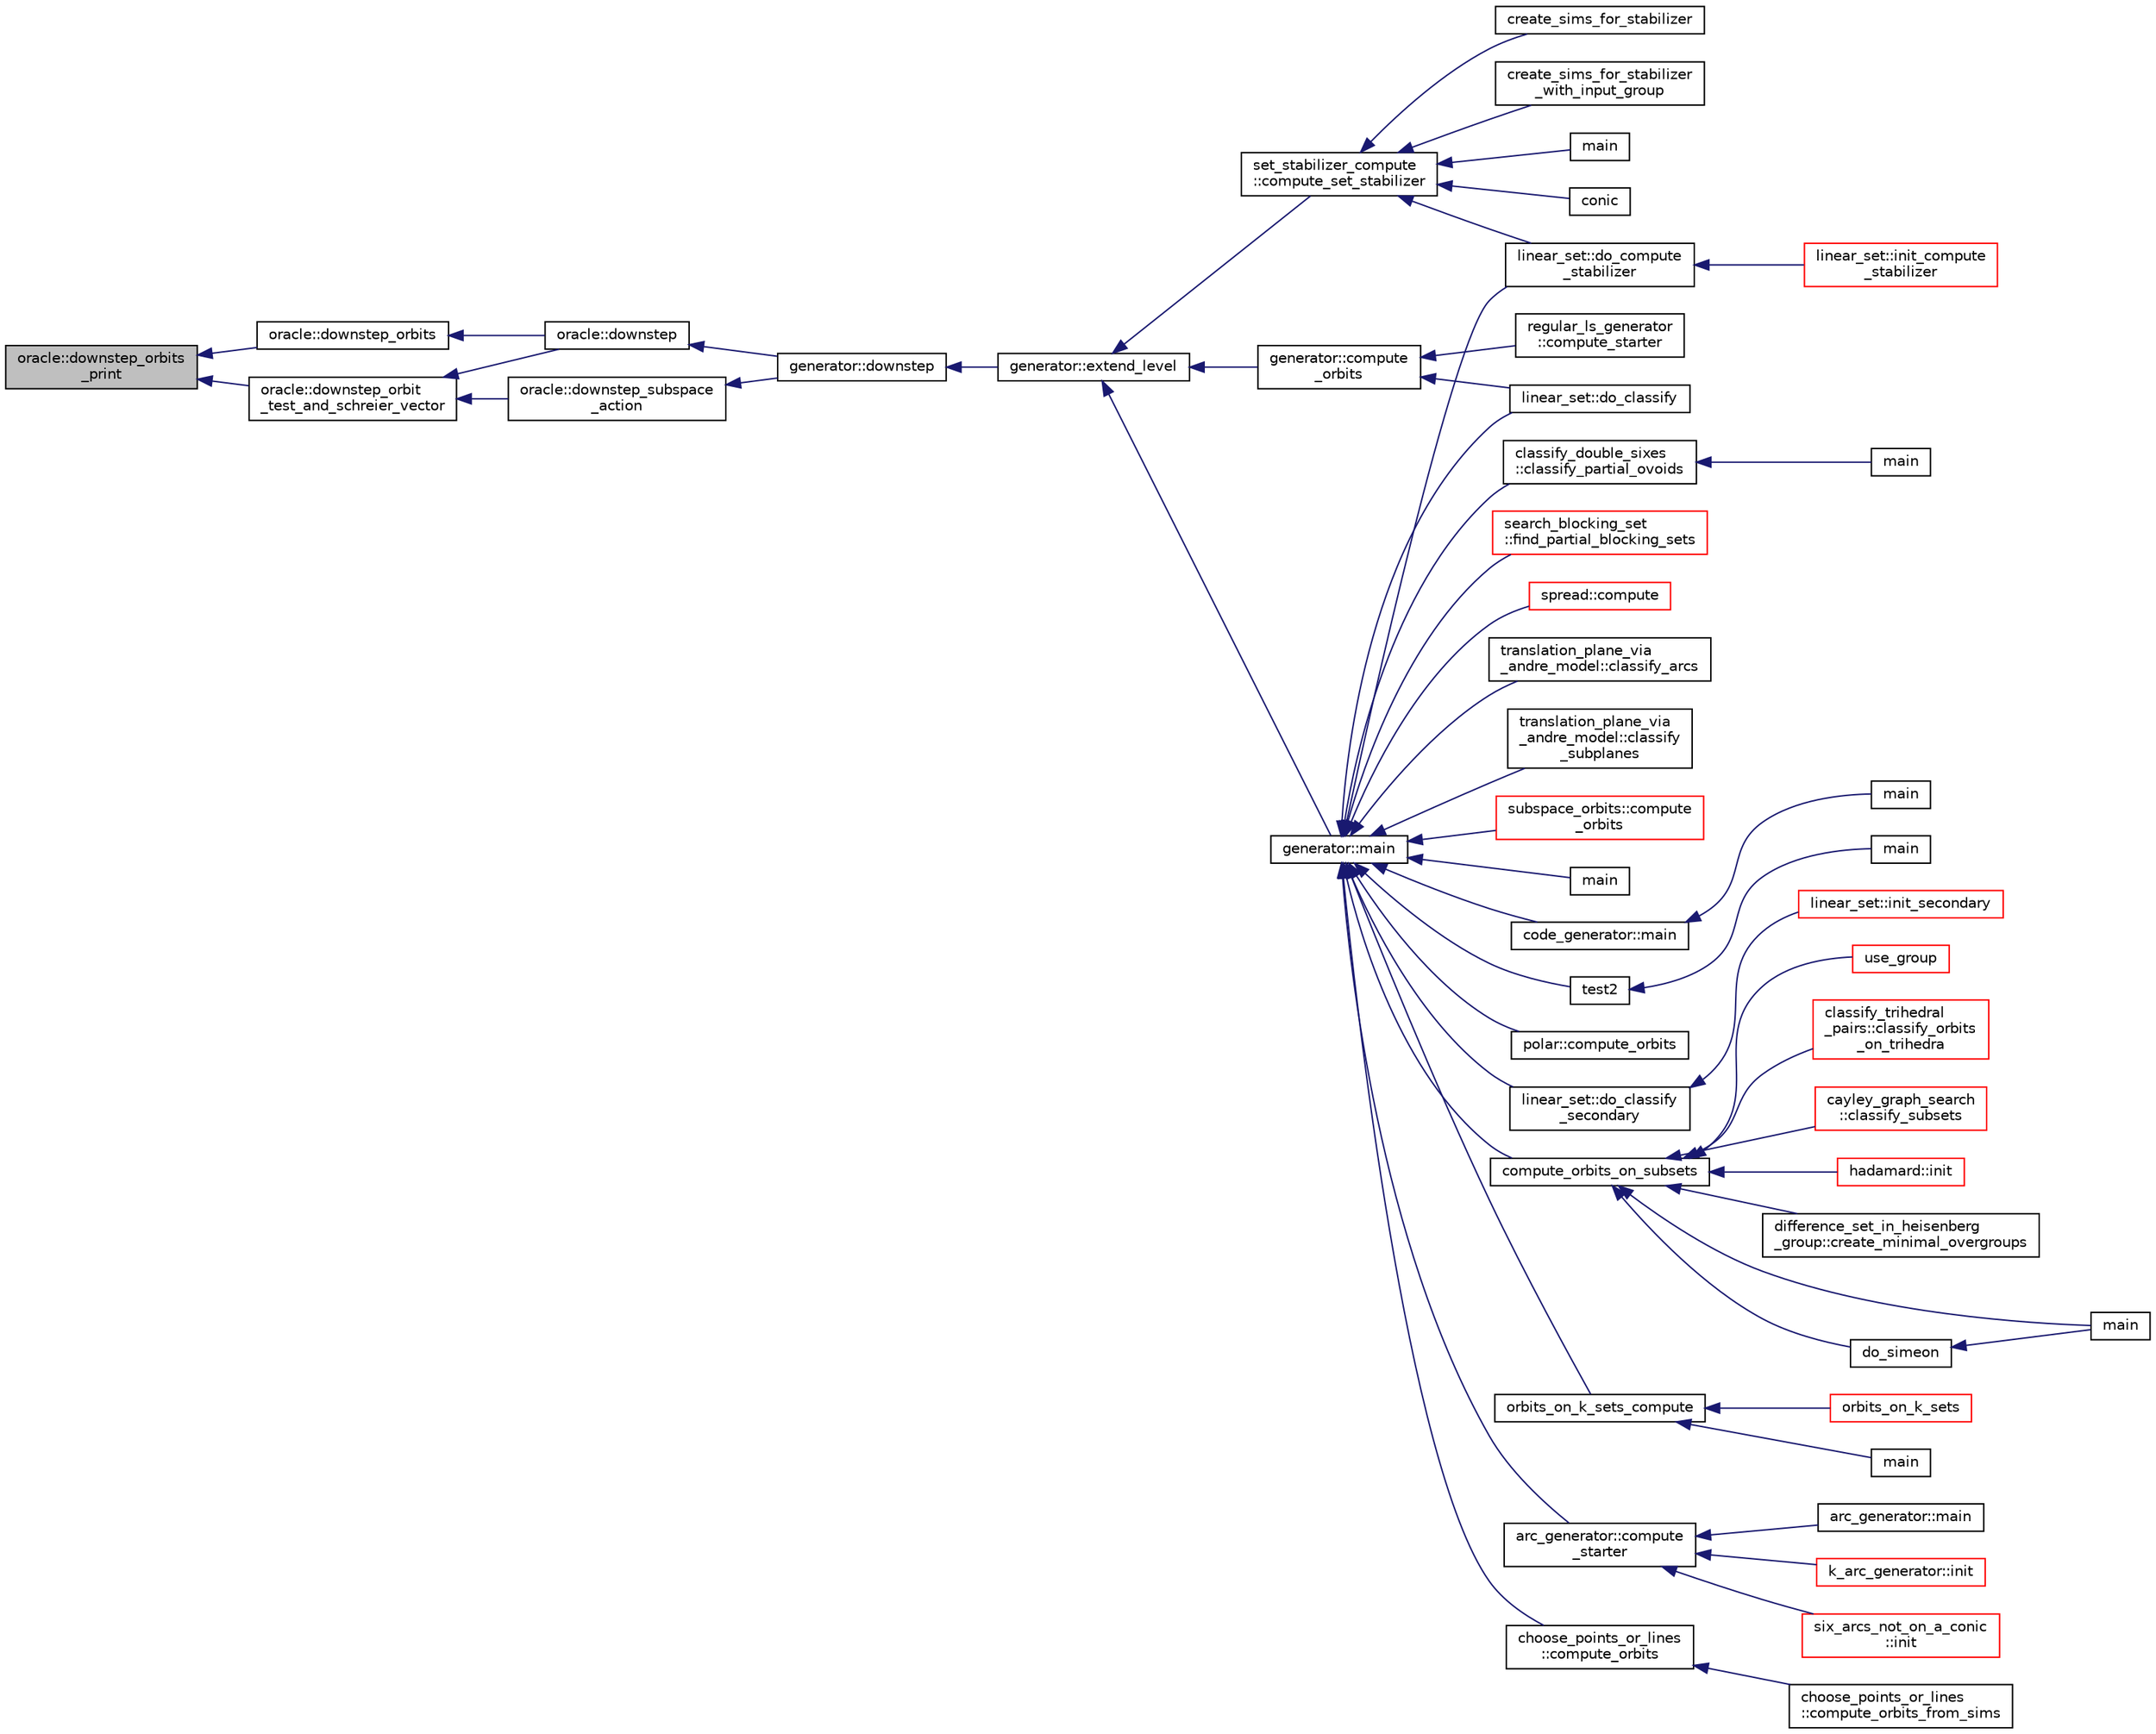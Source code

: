 digraph "oracle::downstep_orbits_print"
{
  edge [fontname="Helvetica",fontsize="10",labelfontname="Helvetica",labelfontsize="10"];
  node [fontname="Helvetica",fontsize="10",shape=record];
  rankdir="LR";
  Node4036 [label="oracle::downstep_orbits\l_print",height=0.2,width=0.4,color="black", fillcolor="grey75", style="filled", fontcolor="black"];
  Node4036 -> Node4037 [dir="back",color="midnightblue",fontsize="10",style="solid",fontname="Helvetica"];
  Node4037 [label="oracle::downstep_orbits",height=0.2,width=0.4,color="black", fillcolor="white", style="filled",URL="$d7/da7/classoracle.html#a65ea623f3a7b2e3dba4e29638207bc53"];
  Node4037 -> Node4038 [dir="back",color="midnightblue",fontsize="10",style="solid",fontname="Helvetica"];
  Node4038 [label="oracle::downstep",height=0.2,width=0.4,color="black", fillcolor="white", style="filled",URL="$d7/da7/classoracle.html#a4fbc6710b45e5af5c2fb5bc3aa6d3bb1"];
  Node4038 -> Node4039 [dir="back",color="midnightblue",fontsize="10",style="solid",fontname="Helvetica"];
  Node4039 [label="generator::downstep",height=0.2,width=0.4,color="black", fillcolor="white", style="filled",URL="$d7/d73/classgenerator.html#ad90bc284af0b5f5beae960a0bd7a5b43"];
  Node4039 -> Node4040 [dir="back",color="midnightblue",fontsize="10",style="solid",fontname="Helvetica"];
  Node4040 [label="generator::extend_level",height=0.2,width=0.4,color="black", fillcolor="white", style="filled",URL="$d7/d73/classgenerator.html#a91b84d80ccec0cd2136bc221c30e0f8e"];
  Node4040 -> Node4041 [dir="back",color="midnightblue",fontsize="10",style="solid",fontname="Helvetica"];
  Node4041 [label="set_stabilizer_compute\l::compute_set_stabilizer",height=0.2,width=0.4,color="black", fillcolor="white", style="filled",URL="$d8/dc6/classset__stabilizer__compute.html#ad4f92074322e98c7cd0ed5d4f8486b76"];
  Node4041 -> Node4042 [dir="back",color="midnightblue",fontsize="10",style="solid",fontname="Helvetica"];
  Node4042 [label="main",height=0.2,width=0.4,color="black", fillcolor="white", style="filled",URL="$db/d67/test__hyperoval_8_c.html#a3c04138a5bfe5d72780bb7e82a18e627"];
  Node4041 -> Node4043 [dir="back",color="midnightblue",fontsize="10",style="solid",fontname="Helvetica"];
  Node4043 [label="conic",height=0.2,width=0.4,color="black", fillcolor="white", style="filled",URL="$d4/de8/conic_8_c.html#a96def9474b981a9d5831a9b48d85d652"];
  Node4041 -> Node4044 [dir="back",color="midnightblue",fontsize="10",style="solid",fontname="Helvetica"];
  Node4044 [label="linear_set::do_compute\l_stabilizer",height=0.2,width=0.4,color="black", fillcolor="white", style="filled",URL="$dd/d86/classlinear__set.html#ae8f58ded28fb5370f4459cca42b7463b"];
  Node4044 -> Node4045 [dir="back",color="midnightblue",fontsize="10",style="solid",fontname="Helvetica"];
  Node4045 [label="linear_set::init_compute\l_stabilizer",height=0.2,width=0.4,color="red", fillcolor="white", style="filled",URL="$dd/d86/classlinear__set.html#a0cc3eaec1896fdc977b62e94623b055b"];
  Node4041 -> Node4047 [dir="back",color="midnightblue",fontsize="10",style="solid",fontname="Helvetica"];
  Node4047 [label="create_sims_for_stabilizer",height=0.2,width=0.4,color="black", fillcolor="white", style="filled",URL="$d0/d76/tl__algebra__and__number__theory_8h.html#af2c67d225072549409be710ac3cd30f8"];
  Node4041 -> Node4048 [dir="back",color="midnightblue",fontsize="10",style="solid",fontname="Helvetica"];
  Node4048 [label="create_sims_for_stabilizer\l_with_input_group",height=0.2,width=0.4,color="black", fillcolor="white", style="filled",URL="$d0/d76/tl__algebra__and__number__theory_8h.html#af5482567a8d6ba5c2fe593bf6f7f9a0f"];
  Node4040 -> Node4049 [dir="back",color="midnightblue",fontsize="10",style="solid",fontname="Helvetica"];
  Node4049 [label="generator::compute\l_orbits",height=0.2,width=0.4,color="black", fillcolor="white", style="filled",URL="$d7/d73/classgenerator.html#a23989bc20ecaaed39c4119c758367f40"];
  Node4049 -> Node4050 [dir="back",color="midnightblue",fontsize="10",style="solid",fontname="Helvetica"];
  Node4050 [label="regular_ls_generator\l::compute_starter",height=0.2,width=0.4,color="black", fillcolor="white", style="filled",URL="$d2/dd8/classregular__ls__generator.html#aa38907741058694a73194b02ceb4a53d"];
  Node4049 -> Node4051 [dir="back",color="midnightblue",fontsize="10",style="solid",fontname="Helvetica"];
  Node4051 [label="linear_set::do_classify",height=0.2,width=0.4,color="black", fillcolor="white", style="filled",URL="$dd/d86/classlinear__set.html#a3eb2dbce7fa8b71901dfc12f288ddd0c"];
  Node4040 -> Node4052 [dir="back",color="midnightblue",fontsize="10",style="solid",fontname="Helvetica"];
  Node4052 [label="generator::main",height=0.2,width=0.4,color="black", fillcolor="white", style="filled",URL="$d7/d73/classgenerator.html#a01abff8e9f231bf0d82e2e8e0061f242"];
  Node4052 -> Node4053 [dir="back",color="midnightblue",fontsize="10",style="solid",fontname="Helvetica"];
  Node4053 [label="main",height=0.2,width=0.4,color="black", fillcolor="white", style="filled",URL="$d2/d11/codes_8h.html#a217dbf8b442f20279ea00b898af96f52"];
  Node4052 -> Node4054 [dir="back",color="midnightblue",fontsize="10",style="solid",fontname="Helvetica"];
  Node4054 [label="code_generator::main",height=0.2,width=0.4,color="black", fillcolor="white", style="filled",URL="$db/d37/classcode__generator.html#ab3cf3a306e4032c2b471ac95321c599f"];
  Node4054 -> Node4055 [dir="back",color="midnightblue",fontsize="10",style="solid",fontname="Helvetica"];
  Node4055 [label="main",height=0.2,width=0.4,color="black", fillcolor="white", style="filled",URL="$d4/d4f/codes_8_c.html#a217dbf8b442f20279ea00b898af96f52"];
  Node4052 -> Node4056 [dir="back",color="midnightblue",fontsize="10",style="solid",fontname="Helvetica"];
  Node4056 [label="test2",height=0.2,width=0.4,color="black", fillcolor="white", style="filled",URL="$d9/db0/factor__space_8_c.html#a39d73a812e5fd8f1bc111e948368cb10"];
  Node4056 -> Node4057 [dir="back",color="midnightblue",fontsize="10",style="solid",fontname="Helvetica"];
  Node4057 [label="main",height=0.2,width=0.4,color="black", fillcolor="white", style="filled",URL="$d9/db0/factor__space_8_c.html#a3c04138a5bfe5d72780bb7e82a18e627"];
  Node4052 -> Node4058 [dir="back",color="midnightblue",fontsize="10",style="solid",fontname="Helvetica"];
  Node4058 [label="polar::compute_orbits",height=0.2,width=0.4,color="black", fillcolor="white", style="filled",URL="$da/d1c/classpolar.html#ac4c3c4f95d14c74ff4a3ec3f3479a1da"];
  Node4052 -> Node4051 [dir="back",color="midnightblue",fontsize="10",style="solid",fontname="Helvetica"];
  Node4052 -> Node4059 [dir="back",color="midnightblue",fontsize="10",style="solid",fontname="Helvetica"];
  Node4059 [label="linear_set::do_classify\l_secondary",height=0.2,width=0.4,color="black", fillcolor="white", style="filled",URL="$dd/d86/classlinear__set.html#a47eb7f9995f3343abd3bdfbf9a9a9162"];
  Node4059 -> Node4060 [dir="back",color="midnightblue",fontsize="10",style="solid",fontname="Helvetica"];
  Node4060 [label="linear_set::init_secondary",height=0.2,width=0.4,color="red", fillcolor="white", style="filled",URL="$dd/d86/classlinear__set.html#a7bf8cd7805559b5762921687a7c1ed97"];
  Node4052 -> Node4044 [dir="back",color="midnightblue",fontsize="10",style="solid",fontname="Helvetica"];
  Node4052 -> Node4062 [dir="back",color="midnightblue",fontsize="10",style="solid",fontname="Helvetica"];
  Node4062 [label="compute_orbits_on_subsets",height=0.2,width=0.4,color="black", fillcolor="white", style="filled",URL="$d3/d35/snakes__and__ladders__global_8_c.html#af33697aede0480110b1227f727252637"];
  Node4062 -> Node4063 [dir="back",color="midnightblue",fontsize="10",style="solid",fontname="Helvetica"];
  Node4063 [label="cayley_graph_search\l::classify_subsets",height=0.2,width=0.4,color="red", fillcolor="white", style="filled",URL="$de/dae/classcayley__graph__search.html#a4cf8a90752e018a281481ac80ad52c4b"];
  Node4062 -> Node4066 [dir="back",color="midnightblue",fontsize="10",style="solid",fontname="Helvetica"];
  Node4066 [label="hadamard::init",height=0.2,width=0.4,color="red", fillcolor="white", style="filled",URL="$d7/dbb/classhadamard.html#a16af359850b8bdd0d2a73e260d496c33"];
  Node4062 -> Node4068 [dir="back",color="midnightblue",fontsize="10",style="solid",fontname="Helvetica"];
  Node4068 [label="difference_set_in_heisenberg\l_group::create_minimal_overgroups",height=0.2,width=0.4,color="black", fillcolor="white", style="filled",URL="$de/d8a/classdifference__set__in__heisenberg__group.html#a9bde5ad5da3ebaebf98fbfd3e8110b79"];
  Node4062 -> Node4069 [dir="back",color="midnightblue",fontsize="10",style="solid",fontname="Helvetica"];
  Node4069 [label="main",height=0.2,width=0.4,color="black", fillcolor="white", style="filled",URL="$d5/d13/simeon_8_c.html#ae66f6b31b5ad750f1fe042a706a4e3d4"];
  Node4062 -> Node4070 [dir="back",color="midnightblue",fontsize="10",style="solid",fontname="Helvetica"];
  Node4070 [label="do_simeon",height=0.2,width=0.4,color="black", fillcolor="white", style="filled",URL="$d5/d13/simeon_8_c.html#a36cf3f9cb484fa44da7a7dfcbe9385d0"];
  Node4070 -> Node4069 [dir="back",color="midnightblue",fontsize="10",style="solid",fontname="Helvetica"];
  Node4062 -> Node4071 [dir="back",color="midnightblue",fontsize="10",style="solid",fontname="Helvetica"];
  Node4071 [label="use_group",height=0.2,width=0.4,color="red", fillcolor="white", style="filled",URL="$d9/d9f/all__cliques_8_c.html#aba62531e97173264c39afe2c7857af31"];
  Node4062 -> Node4073 [dir="back",color="midnightblue",fontsize="10",style="solid",fontname="Helvetica"];
  Node4073 [label="classify_trihedral\l_pairs::classify_orbits\l_on_trihedra",height=0.2,width=0.4,color="red", fillcolor="white", style="filled",URL="$d1/d21/classclassify__trihedral__pairs.html#a99625621bfba4bb65b3d60304b306539"];
  Node4052 -> Node4080 [dir="back",color="midnightblue",fontsize="10",style="solid",fontname="Helvetica"];
  Node4080 [label="orbits_on_k_sets_compute",height=0.2,width=0.4,color="black", fillcolor="white", style="filled",URL="$d3/d35/snakes__and__ladders__global_8_c.html#a96743526b15703539d544499276aaa71"];
  Node4080 -> Node4081 [dir="back",color="midnightblue",fontsize="10",style="solid",fontname="Helvetica"];
  Node4081 [label="main",height=0.2,width=0.4,color="black", fillcolor="white", style="filled",URL="$d9/d5f/example__fano__plane_8_c.html#ae66f6b31b5ad750f1fe042a706a4e3d4"];
  Node4080 -> Node4082 [dir="back",color="midnightblue",fontsize="10",style="solid",fontname="Helvetica"];
  Node4082 [label="orbits_on_k_sets",height=0.2,width=0.4,color="red", fillcolor="white", style="filled",URL="$d3/d35/snakes__and__ladders__global_8_c.html#afe3d79116aa8b4d1a93d444a3a979b6e"];
  Node4052 -> Node4091 [dir="back",color="midnightblue",fontsize="10",style="solid",fontname="Helvetica"];
  Node4091 [label="arc_generator::compute\l_starter",height=0.2,width=0.4,color="black", fillcolor="white", style="filled",URL="$d4/d21/classarc__generator.html#aad1dcec3a1c302e743d574bd1ac857d9"];
  Node4091 -> Node4090 [dir="back",color="midnightblue",fontsize="10",style="solid",fontname="Helvetica"];
  Node4090 [label="arc_generator::main",height=0.2,width=0.4,color="black", fillcolor="white", style="filled",URL="$d4/d21/classarc__generator.html#ad80140b51b165dad1fe6ab232be7829a"];
  Node4091 -> Node4092 [dir="back",color="midnightblue",fontsize="10",style="solid",fontname="Helvetica"];
  Node4092 [label="k_arc_generator::init",height=0.2,width=0.4,color="red", fillcolor="white", style="filled",URL="$d6/dd8/classk__arc__generator.html#a6036d9f52ede9f8ca681505626b5361d"];
  Node4091 -> Node4094 [dir="back",color="midnightblue",fontsize="10",style="solid",fontname="Helvetica"];
  Node4094 [label="six_arcs_not_on_a_conic\l::init",height=0.2,width=0.4,color="red", fillcolor="white", style="filled",URL="$d8/de6/classsix__arcs__not__on__a__conic.html#a7a4d5cf8a098488729934cfa8a70944a"];
  Node4052 -> Node4096 [dir="back",color="midnightblue",fontsize="10",style="solid",fontname="Helvetica"];
  Node4096 [label="choose_points_or_lines\l::compute_orbits",height=0.2,width=0.4,color="black", fillcolor="white", style="filled",URL="$d6/d75/classchoose__points__or__lines.html#adc353e2d41dc8a39563322c8cdd85f61"];
  Node4096 -> Node4097 [dir="back",color="midnightblue",fontsize="10",style="solid",fontname="Helvetica"];
  Node4097 [label="choose_points_or_lines\l::compute_orbits_from_sims",height=0.2,width=0.4,color="black", fillcolor="white", style="filled",URL="$d6/d75/classchoose__points__or__lines.html#a4fcac2dadf459d7c75187a00a4bd64aa"];
  Node4052 -> Node4098 [dir="back",color="midnightblue",fontsize="10",style="solid",fontname="Helvetica"];
  Node4098 [label="classify_double_sixes\l::classify_partial_ovoids",height=0.2,width=0.4,color="black", fillcolor="white", style="filled",URL="$dd/d23/classclassify__double__sixes.html#a2253fca143a0e8a3e39655eb05668ae9"];
  Node4098 -> Node4099 [dir="back",color="midnightblue",fontsize="10",style="solid",fontname="Helvetica"];
  Node4099 [label="main",height=0.2,width=0.4,color="black", fillcolor="white", style="filled",URL="$df/df8/surface__classify_8_c.html#a217dbf8b442f20279ea00b898af96f52"];
  Node4052 -> Node4100 [dir="back",color="midnightblue",fontsize="10",style="solid",fontname="Helvetica"];
  Node4100 [label="search_blocking_set\l::find_partial_blocking_sets",height=0.2,width=0.4,color="red", fillcolor="white", style="filled",URL="$dc/d36/classsearch__blocking__set.html#ad3fdb3d356db75a02c406bc9d4e9e9b6"];
  Node4052 -> Node4102 [dir="back",color="midnightblue",fontsize="10",style="solid",fontname="Helvetica"];
  Node4102 [label="spread::compute",height=0.2,width=0.4,color="red", fillcolor="white", style="filled",URL="$da/dc1/classspread.html#a9674466d3e03b8dad79882299c638a21"];
  Node4052 -> Node4104 [dir="back",color="midnightblue",fontsize="10",style="solid",fontname="Helvetica"];
  Node4104 [label="translation_plane_via\l_andre_model::classify_arcs",height=0.2,width=0.4,color="black", fillcolor="white", style="filled",URL="$d1/dcc/classtranslation__plane__via__andre__model.html#ac8f002e812a8b152d41e806688601c5e"];
  Node4052 -> Node4105 [dir="back",color="midnightblue",fontsize="10",style="solid",fontname="Helvetica"];
  Node4105 [label="translation_plane_via\l_andre_model::classify\l_subplanes",height=0.2,width=0.4,color="black", fillcolor="white", style="filled",URL="$d1/dcc/classtranslation__plane__via__andre__model.html#a794fefa95f0a7f7b887133375988ee55"];
  Node4052 -> Node4106 [dir="back",color="midnightblue",fontsize="10",style="solid",fontname="Helvetica"];
  Node4106 [label="subspace_orbits::compute\l_orbits",height=0.2,width=0.4,color="red", fillcolor="white", style="filled",URL="$d2/d9f/classsubspace__orbits.html#a2778f8d49cde1675de1ef6acfe180b63"];
  Node4036 -> Node4108 [dir="back",color="midnightblue",fontsize="10",style="solid",fontname="Helvetica"];
  Node4108 [label="oracle::downstep_orbit\l_test_and_schreier_vector",height=0.2,width=0.4,color="black", fillcolor="white", style="filled",URL="$d7/da7/classoracle.html#a140c3df3ca2f645e364b5cd644c088ab"];
  Node4108 -> Node4038 [dir="back",color="midnightblue",fontsize="10",style="solid",fontname="Helvetica"];
  Node4108 -> Node4109 [dir="back",color="midnightblue",fontsize="10",style="solid",fontname="Helvetica"];
  Node4109 [label="oracle::downstep_subspace\l_action",height=0.2,width=0.4,color="black", fillcolor="white", style="filled",URL="$d7/da7/classoracle.html#a26f568b84b1ca2c24f619278ac88c407"];
  Node4109 -> Node4039 [dir="back",color="midnightblue",fontsize="10",style="solid",fontname="Helvetica"];
}
